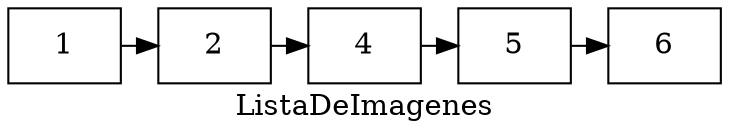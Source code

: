 digraph G {
label="ListaDeImagenes";
node [shape=box];
//agregar nodos
N1[label="1"];
N2[label="2"];
N4[label="4"];
N5[label="5"];
N6[label="6"];
//Enlazar imagenes
{rank=same;
N1->N2->N4->N5->N6}
}
